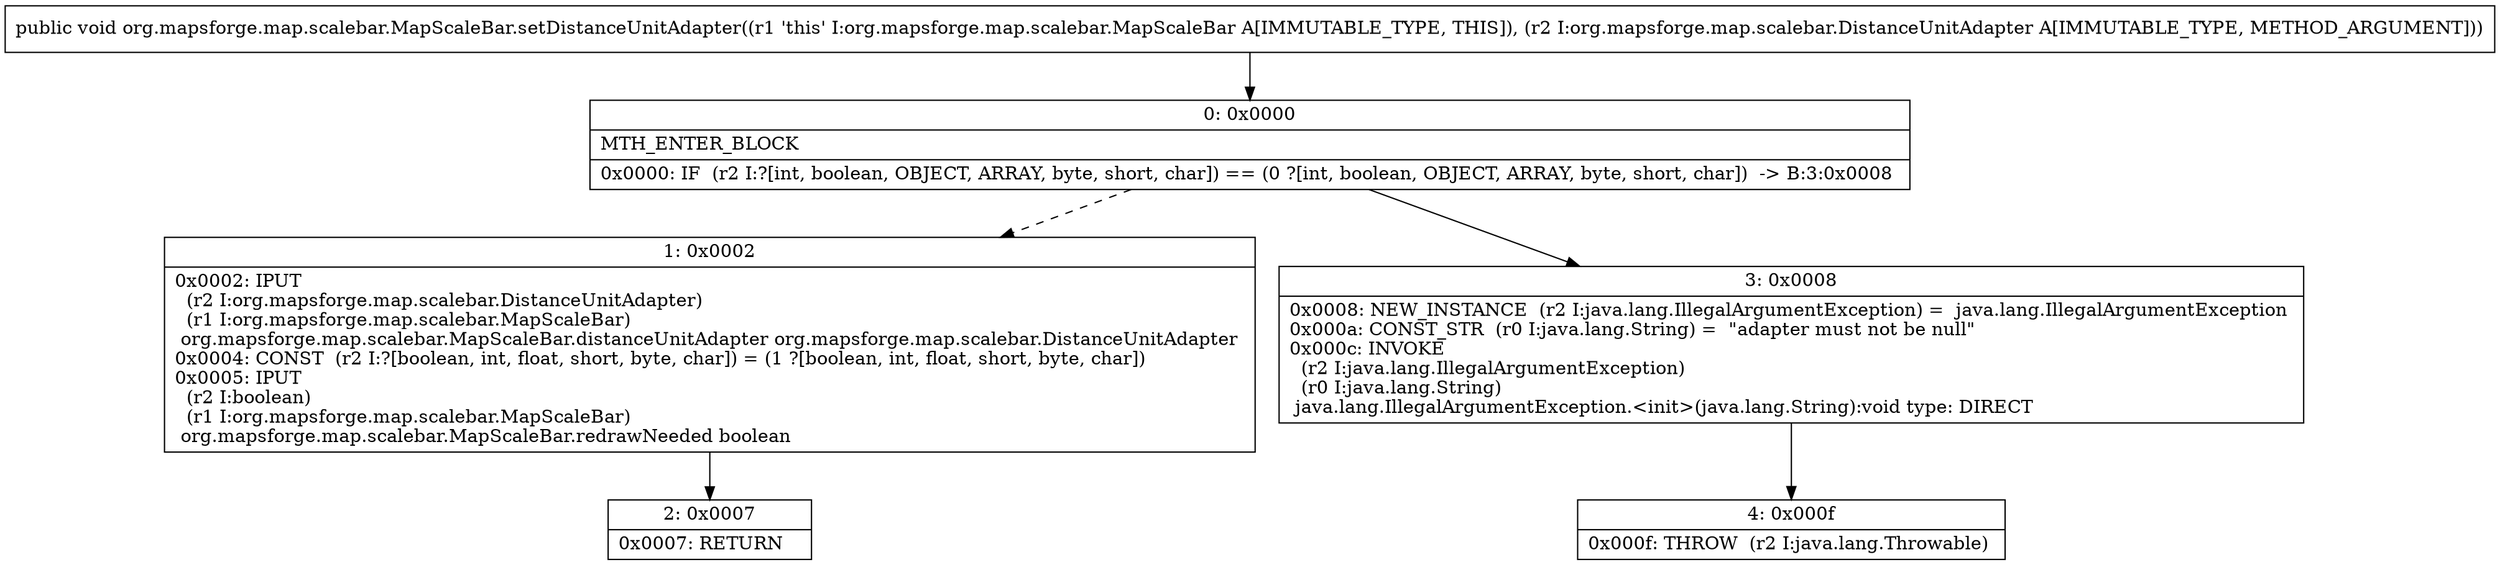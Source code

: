 digraph "CFG fororg.mapsforge.map.scalebar.MapScaleBar.setDistanceUnitAdapter(Lorg\/mapsforge\/map\/scalebar\/DistanceUnitAdapter;)V" {
Node_0 [shape=record,label="{0\:\ 0x0000|MTH_ENTER_BLOCK\l|0x0000: IF  (r2 I:?[int, boolean, OBJECT, ARRAY, byte, short, char]) == (0 ?[int, boolean, OBJECT, ARRAY, byte, short, char])  \-\> B:3:0x0008 \l}"];
Node_1 [shape=record,label="{1\:\ 0x0002|0x0002: IPUT  \l  (r2 I:org.mapsforge.map.scalebar.DistanceUnitAdapter)\l  (r1 I:org.mapsforge.map.scalebar.MapScaleBar)\l org.mapsforge.map.scalebar.MapScaleBar.distanceUnitAdapter org.mapsforge.map.scalebar.DistanceUnitAdapter \l0x0004: CONST  (r2 I:?[boolean, int, float, short, byte, char]) = (1 ?[boolean, int, float, short, byte, char]) \l0x0005: IPUT  \l  (r2 I:boolean)\l  (r1 I:org.mapsforge.map.scalebar.MapScaleBar)\l org.mapsforge.map.scalebar.MapScaleBar.redrawNeeded boolean \l}"];
Node_2 [shape=record,label="{2\:\ 0x0007|0x0007: RETURN   \l}"];
Node_3 [shape=record,label="{3\:\ 0x0008|0x0008: NEW_INSTANCE  (r2 I:java.lang.IllegalArgumentException) =  java.lang.IllegalArgumentException \l0x000a: CONST_STR  (r0 I:java.lang.String) =  \"adapter must not be null\" \l0x000c: INVOKE  \l  (r2 I:java.lang.IllegalArgumentException)\l  (r0 I:java.lang.String)\l java.lang.IllegalArgumentException.\<init\>(java.lang.String):void type: DIRECT \l}"];
Node_4 [shape=record,label="{4\:\ 0x000f|0x000f: THROW  (r2 I:java.lang.Throwable) \l}"];
MethodNode[shape=record,label="{public void org.mapsforge.map.scalebar.MapScaleBar.setDistanceUnitAdapter((r1 'this' I:org.mapsforge.map.scalebar.MapScaleBar A[IMMUTABLE_TYPE, THIS]), (r2 I:org.mapsforge.map.scalebar.DistanceUnitAdapter A[IMMUTABLE_TYPE, METHOD_ARGUMENT])) }"];
MethodNode -> Node_0;
Node_0 -> Node_1[style=dashed];
Node_0 -> Node_3;
Node_1 -> Node_2;
Node_3 -> Node_4;
}

